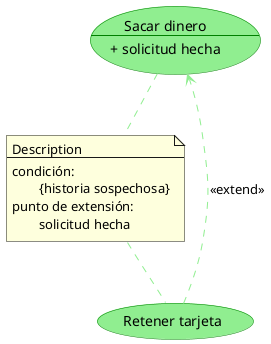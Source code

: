@startuml
usecase Caso1 as "Sacar dinero
--
+ solicitud hecha"

usecase Caso2 as "Retener tarjeta"

skinparam usecase {
   BackgroundColor lightGreen
   BorderColor green
   ArrowColor lightGreen
}

(Caso2) ..> (Caso1) : <<extend>>

note "Description\n--\ncondición:\n\t{historia sospechosa}\npunto de extensión:\n\tsolicitud hecha" as N2
(Caso1) .. N2
N2 .. (Caso2)
@enduml

